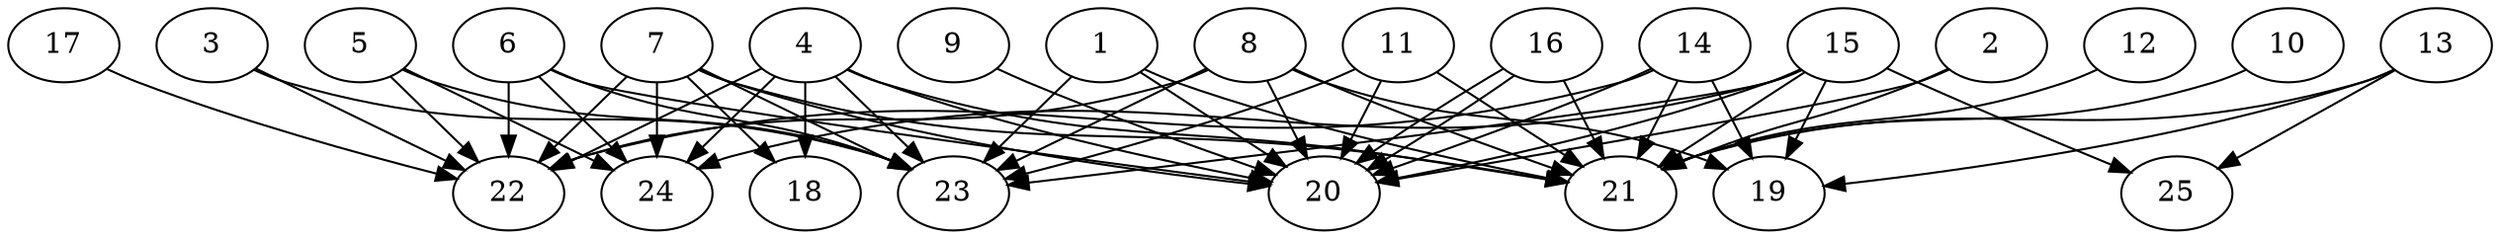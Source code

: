 // DAG automatically generated by daggen at Thu Oct  3 14:00:39 2019
// ./daggen --dot -n 25 --ccr 0.3 --fat 0.9 --regular 0.5 --density 0.9 --mindata 5242880 --maxdata 52428800 
digraph G {
  1 [size="28743680", alpha="0.04", expect_size="8623104"] 
  1 -> 20 [size ="8623104"]
  1 -> 21 [size ="8623104"]
  1 -> 23 [size ="8623104"]
  2 [size="65648640", alpha="0.08", expect_size="19694592"] 
  2 -> 20 [size ="19694592"]
  2 -> 21 [size ="19694592"]
  3 [size="30071467", alpha="0.19", expect_size="9021440"] 
  3 -> 22 [size ="9021440"]
  3 -> 23 [size ="9021440"]
  4 [size="78376960", alpha="0.01", expect_size="23513088"] 
  4 -> 18 [size ="23513088"]
  4 -> 20 [size ="23513088"]
  4 -> 21 [size ="23513088"]
  4 -> 22 [size ="23513088"]
  4 -> 23 [size ="23513088"]
  4 -> 24 [size ="23513088"]
  5 [size="17715200", alpha="0.03", expect_size="5314560"] 
  5 -> 22 [size ="5314560"]
  5 -> 23 [size ="5314560"]
  5 -> 24 [size ="5314560"]
  6 [size="91166720", alpha="0.13", expect_size="27350016"] 
  6 -> 20 [size ="27350016"]
  6 -> 22 [size ="27350016"]
  6 -> 23 [size ="27350016"]
  6 -> 24 [size ="27350016"]
  7 [size="132222293", alpha="0.20", expect_size="39666688"] 
  7 -> 18 [size ="39666688"]
  7 -> 20 [size ="39666688"]
  7 -> 21 [size ="39666688"]
  7 -> 22 [size ="39666688"]
  7 -> 23 [size ="39666688"]
  7 -> 24 [size ="39666688"]
  8 [size="123187200", alpha="0.04", expect_size="36956160"] 
  8 -> 19 [size ="36956160"]
  8 -> 20 [size ="36956160"]
  8 -> 21 [size ="36956160"]
  8 -> 22 [size ="36956160"]
  8 -> 23 [size ="36956160"]
  9 [size="117149013", alpha="0.02", expect_size="35144704"] 
  9 -> 20 [size ="35144704"]
  10 [size="89634133", alpha="0.11", expect_size="26890240"] 
  10 -> 21 [size ="26890240"]
  11 [size="41243307", alpha="0.07", expect_size="12372992"] 
  11 -> 20 [size ="12372992"]
  11 -> 21 [size ="12372992"]
  11 -> 23 [size ="12372992"]
  12 [size="74523307", alpha="0.07", expect_size="22356992"] 
  12 -> 21 [size ="22356992"]
  13 [size="135731200", alpha="0.13", expect_size="40719360"] 
  13 -> 19 [size ="40719360"]
  13 -> 21 [size ="40719360"]
  13 -> 25 [size ="40719360"]
  14 [size="128518827", alpha="0.16", expect_size="38555648"] 
  14 -> 19 [size ="38555648"]
  14 -> 20 [size ="38555648"]
  14 -> 21 [size ="38555648"]
  14 -> 22 [size ="38555648"]
  15 [size="140233387", alpha="0.18", expect_size="42070016"] 
  15 -> 19 [size ="42070016"]
  15 -> 20 [size ="42070016"]
  15 -> 21 [size ="42070016"]
  15 -> 23 [size ="42070016"]
  15 -> 24 [size ="42070016"]
  15 -> 25 [size ="42070016"]
  16 [size="162631680", alpha="0.18", expect_size="48789504"] 
  16 -> 20 [size ="48789504"]
  16 -> 20 [size ="48789504"]
  16 -> 21 [size ="48789504"]
  17 [size="105707520", alpha="0.12", expect_size="31712256"] 
  17 -> 22 [size ="31712256"]
  18 [size="104932693", alpha="0.12", expect_size="31479808"] 
  19 [size="134939307", alpha="0.07", expect_size="40481792"] 
  20 [size="147254613", alpha="0.20", expect_size="44176384"] 
  21 [size="74673493", alpha="0.14", expect_size="22402048"] 
  22 [size="131078827", alpha="0.14", expect_size="39323648"] 
  23 [size="25442987", alpha="0.16", expect_size="7632896"] 
  24 [size="123825493", alpha="0.06", expect_size="37147648"] 
  25 [size="88671573", alpha="0.15", expect_size="26601472"] 
}

